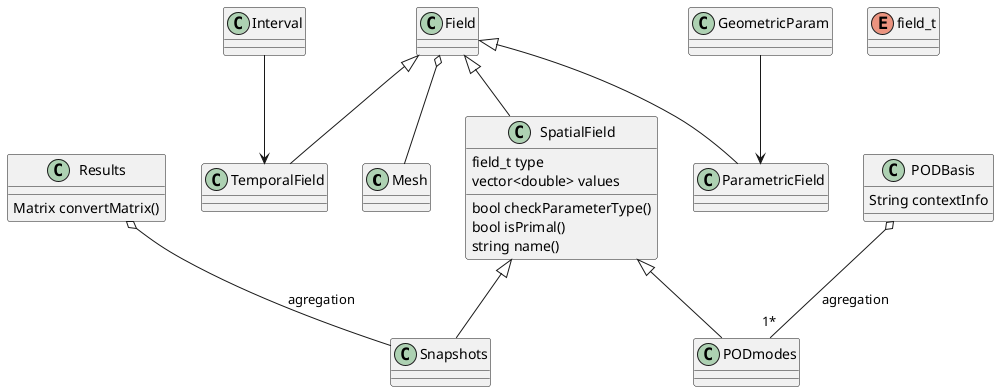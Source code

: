 @startuml

'*********** The Mesh class  ********'
class Mesh{

}

'*********** The Field class  ********'
class Field{

}

class ParametricField{

}

class GeometricParam{


}

class SpatialField{
field_t type
vector<double> values 

bool checkParameterType()
bool isPrimal()
string name()
}


enum field_t{
          
}


class Results{
Matrix convertMatrix()
}



'************** POD part ************************'
class Snapshots{

}

class PODmodes{

}


class PODBasis{
String contextInfo 
}


'**************** Temporal part *******************'
class TemporalField{

}

class Interval{

}


Field o-- Mesh
Field <|-- ParametricField
GeometricParam --> ParametricField
Field <|-- SpatialField
SpatialField <|-- Snapshots
Results o-- Snapshots : agregation
SpatialField <|-- PODmodes
PODBasis  o-- "1*" PODmodes : agregation
Field <|-- TemporalField
Interval --> TemporalField 

@enduml
